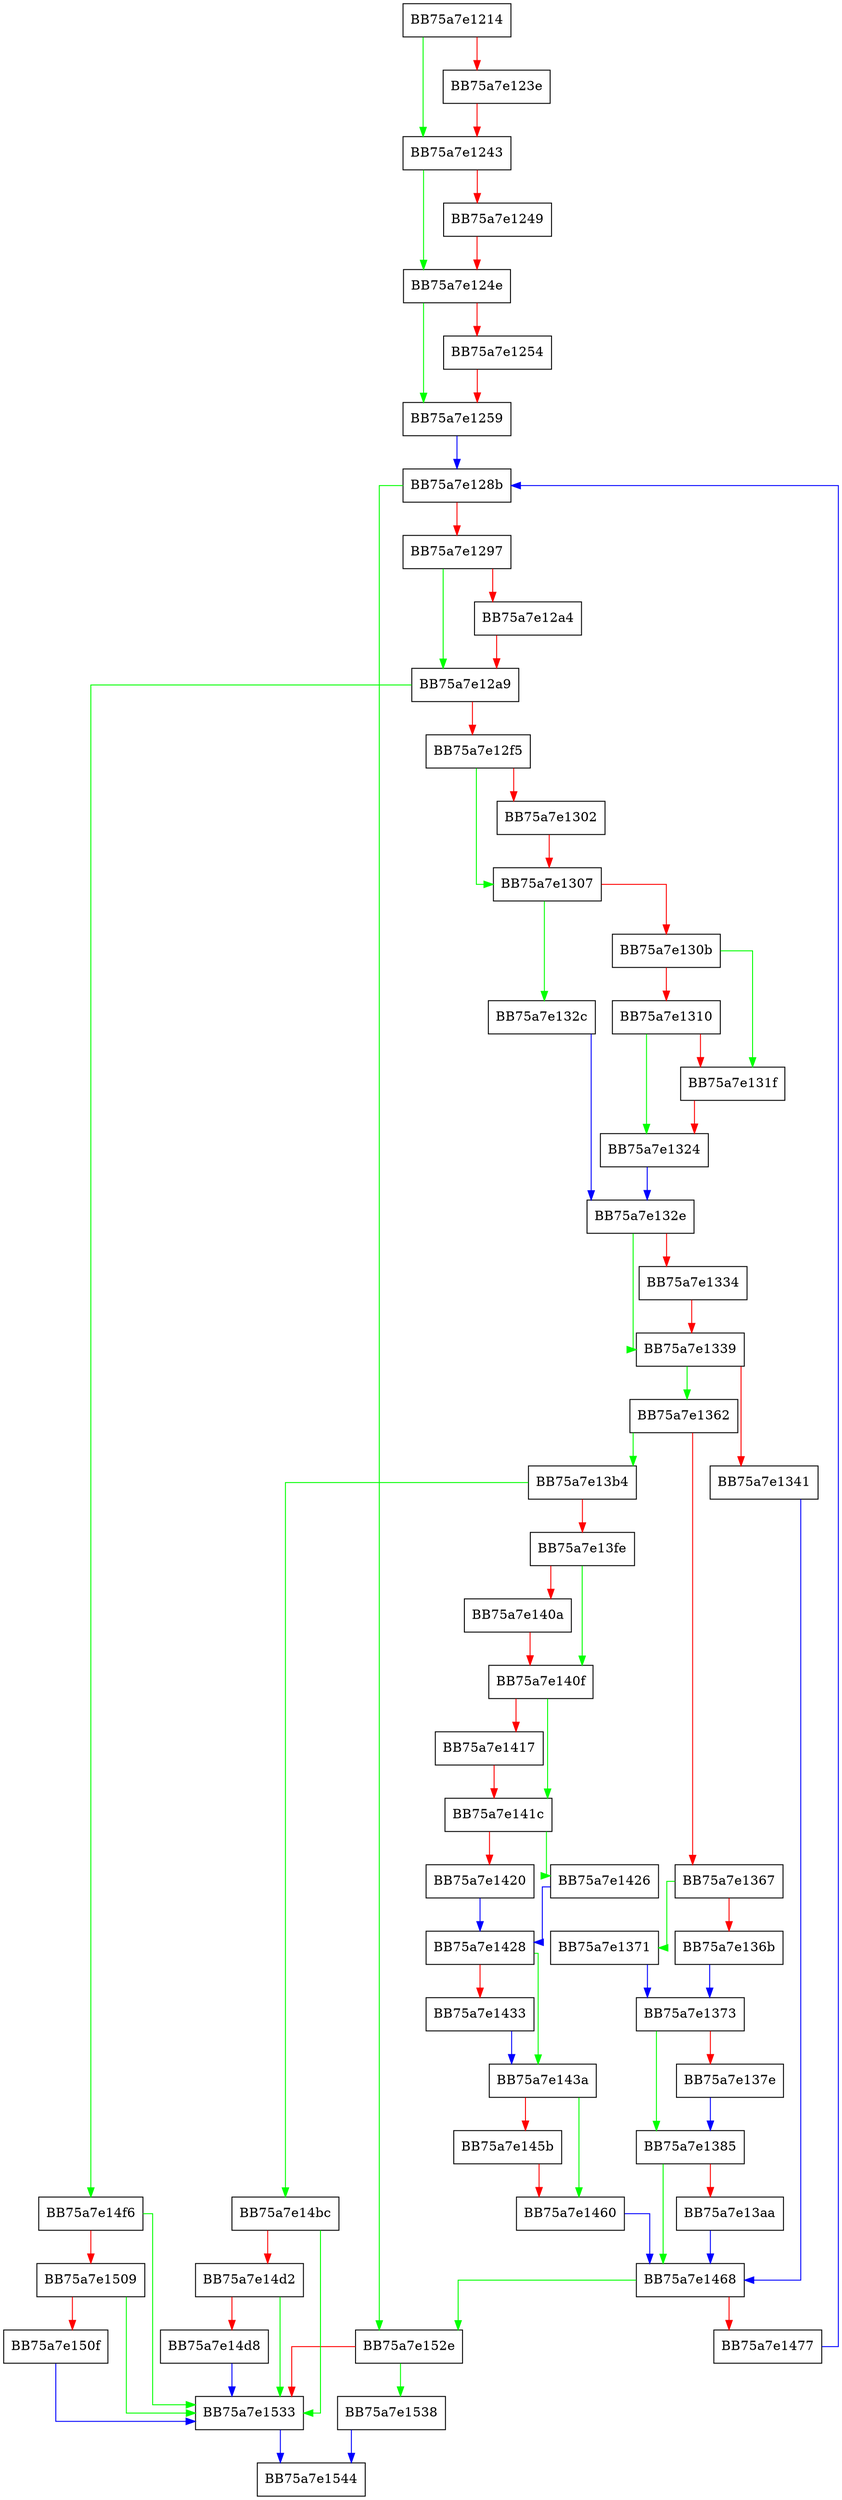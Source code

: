 digraph ReadCompressed {
  node [shape="box"];
  graph [splines=ortho];
  BB75a7e1214 -> BB75a7e1243 [color="green"];
  BB75a7e1214 -> BB75a7e123e [color="red"];
  BB75a7e123e -> BB75a7e1243 [color="red"];
  BB75a7e1243 -> BB75a7e124e [color="green"];
  BB75a7e1243 -> BB75a7e1249 [color="red"];
  BB75a7e1249 -> BB75a7e124e [color="red"];
  BB75a7e124e -> BB75a7e1259 [color="green"];
  BB75a7e124e -> BB75a7e1254 [color="red"];
  BB75a7e1254 -> BB75a7e1259 [color="red"];
  BB75a7e1259 -> BB75a7e128b [color="blue"];
  BB75a7e128b -> BB75a7e152e [color="green"];
  BB75a7e128b -> BB75a7e1297 [color="red"];
  BB75a7e1297 -> BB75a7e12a9 [color="green"];
  BB75a7e1297 -> BB75a7e12a4 [color="red"];
  BB75a7e12a4 -> BB75a7e12a9 [color="red"];
  BB75a7e12a9 -> BB75a7e14f6 [color="green"];
  BB75a7e12a9 -> BB75a7e12f5 [color="red"];
  BB75a7e12f5 -> BB75a7e1307 [color="green"];
  BB75a7e12f5 -> BB75a7e1302 [color="red"];
  BB75a7e1302 -> BB75a7e1307 [color="red"];
  BB75a7e1307 -> BB75a7e132c [color="green"];
  BB75a7e1307 -> BB75a7e130b [color="red"];
  BB75a7e130b -> BB75a7e131f [color="green"];
  BB75a7e130b -> BB75a7e1310 [color="red"];
  BB75a7e1310 -> BB75a7e1324 [color="green"];
  BB75a7e1310 -> BB75a7e131f [color="red"];
  BB75a7e131f -> BB75a7e1324 [color="red"];
  BB75a7e1324 -> BB75a7e132e [color="blue"];
  BB75a7e132c -> BB75a7e132e [color="blue"];
  BB75a7e132e -> BB75a7e1339 [color="green"];
  BB75a7e132e -> BB75a7e1334 [color="red"];
  BB75a7e1334 -> BB75a7e1339 [color="red"];
  BB75a7e1339 -> BB75a7e1362 [color="green"];
  BB75a7e1339 -> BB75a7e1341 [color="red"];
  BB75a7e1341 -> BB75a7e1468 [color="blue"];
  BB75a7e1362 -> BB75a7e13b4 [color="green"];
  BB75a7e1362 -> BB75a7e1367 [color="red"];
  BB75a7e1367 -> BB75a7e1371 [color="green"];
  BB75a7e1367 -> BB75a7e136b [color="red"];
  BB75a7e136b -> BB75a7e1373 [color="blue"];
  BB75a7e1371 -> BB75a7e1373 [color="blue"];
  BB75a7e1373 -> BB75a7e1385 [color="green"];
  BB75a7e1373 -> BB75a7e137e [color="red"];
  BB75a7e137e -> BB75a7e1385 [color="blue"];
  BB75a7e1385 -> BB75a7e1468 [color="green"];
  BB75a7e1385 -> BB75a7e13aa [color="red"];
  BB75a7e13aa -> BB75a7e1468 [color="blue"];
  BB75a7e13b4 -> BB75a7e14bc [color="green"];
  BB75a7e13b4 -> BB75a7e13fe [color="red"];
  BB75a7e13fe -> BB75a7e140f [color="green"];
  BB75a7e13fe -> BB75a7e140a [color="red"];
  BB75a7e140a -> BB75a7e140f [color="red"];
  BB75a7e140f -> BB75a7e141c [color="green"];
  BB75a7e140f -> BB75a7e1417 [color="red"];
  BB75a7e1417 -> BB75a7e141c [color="red"];
  BB75a7e141c -> BB75a7e1426 [color="green"];
  BB75a7e141c -> BB75a7e1420 [color="red"];
  BB75a7e1420 -> BB75a7e1428 [color="blue"];
  BB75a7e1426 -> BB75a7e1428 [color="blue"];
  BB75a7e1428 -> BB75a7e143a [color="green"];
  BB75a7e1428 -> BB75a7e1433 [color="red"];
  BB75a7e1433 -> BB75a7e143a [color="blue"];
  BB75a7e143a -> BB75a7e1460 [color="green"];
  BB75a7e143a -> BB75a7e145b [color="red"];
  BB75a7e145b -> BB75a7e1460 [color="red"];
  BB75a7e1460 -> BB75a7e1468 [color="blue"];
  BB75a7e1468 -> BB75a7e152e [color="green"];
  BB75a7e1468 -> BB75a7e1477 [color="red"];
  BB75a7e1477 -> BB75a7e128b [color="blue"];
  BB75a7e14bc -> BB75a7e1533 [color="green"];
  BB75a7e14bc -> BB75a7e14d2 [color="red"];
  BB75a7e14d2 -> BB75a7e1533 [color="green"];
  BB75a7e14d2 -> BB75a7e14d8 [color="red"];
  BB75a7e14d8 -> BB75a7e1533 [color="blue"];
  BB75a7e14f6 -> BB75a7e1533 [color="green"];
  BB75a7e14f6 -> BB75a7e1509 [color="red"];
  BB75a7e1509 -> BB75a7e1533 [color="green"];
  BB75a7e1509 -> BB75a7e150f [color="red"];
  BB75a7e150f -> BB75a7e1533 [color="blue"];
  BB75a7e152e -> BB75a7e1538 [color="green"];
  BB75a7e152e -> BB75a7e1533 [color="red"];
  BB75a7e1533 -> BB75a7e1544 [color="blue"];
  BB75a7e1538 -> BB75a7e1544 [color="blue"];
}